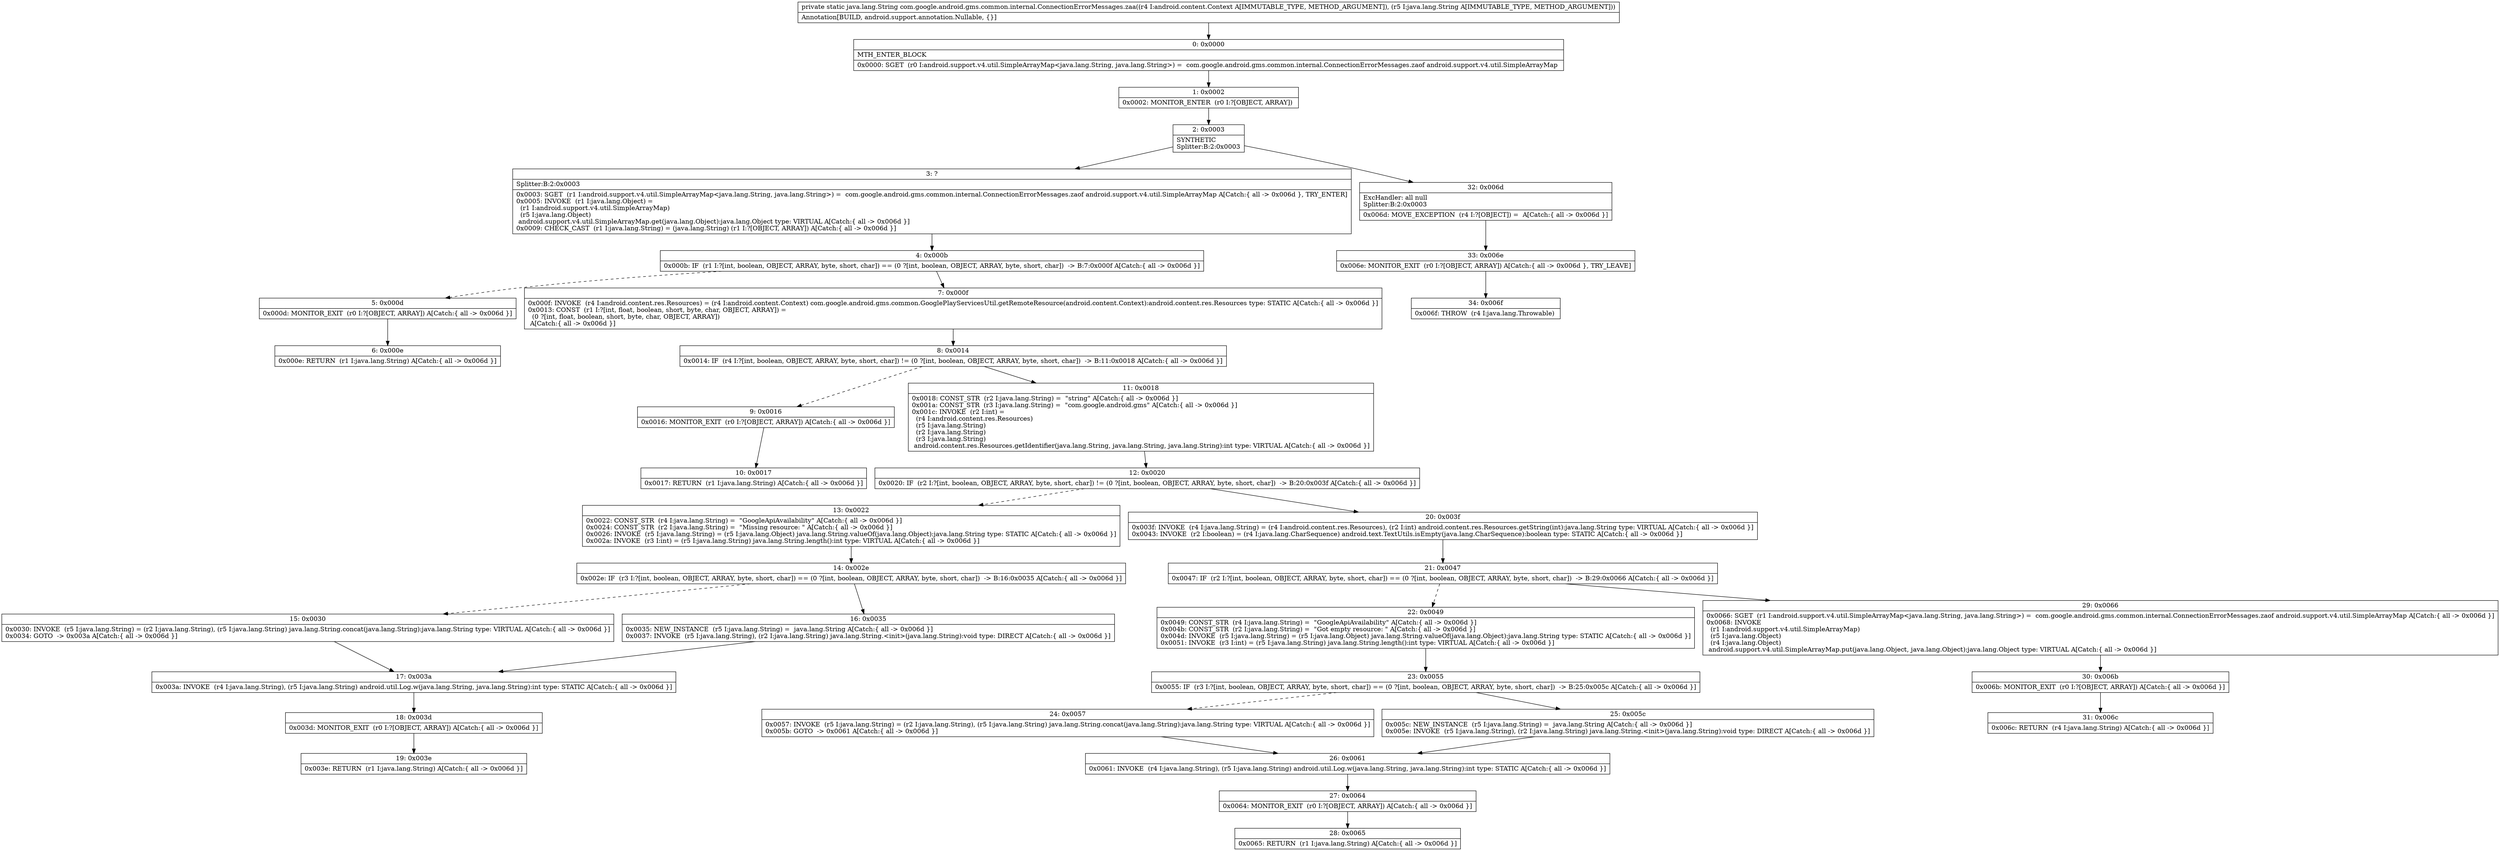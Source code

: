 digraph "CFG forcom.google.android.gms.common.internal.ConnectionErrorMessages.zaa(Landroid\/content\/Context;Ljava\/lang\/String;)Ljava\/lang\/String;" {
Node_0 [shape=record,label="{0\:\ 0x0000|MTH_ENTER_BLOCK\l|0x0000: SGET  (r0 I:android.support.v4.util.SimpleArrayMap\<java.lang.String, java.lang.String\>) =  com.google.android.gms.common.internal.ConnectionErrorMessages.zaof android.support.v4.util.SimpleArrayMap \l}"];
Node_1 [shape=record,label="{1\:\ 0x0002|0x0002: MONITOR_ENTER  (r0 I:?[OBJECT, ARRAY]) \l}"];
Node_2 [shape=record,label="{2\:\ 0x0003|SYNTHETIC\lSplitter:B:2:0x0003\l}"];
Node_3 [shape=record,label="{3\:\ ?|Splitter:B:2:0x0003\l|0x0003: SGET  (r1 I:android.support.v4.util.SimpleArrayMap\<java.lang.String, java.lang.String\>) =  com.google.android.gms.common.internal.ConnectionErrorMessages.zaof android.support.v4.util.SimpleArrayMap A[Catch:\{ all \-\> 0x006d \}, TRY_ENTER]\l0x0005: INVOKE  (r1 I:java.lang.Object) = \l  (r1 I:android.support.v4.util.SimpleArrayMap)\l  (r5 I:java.lang.Object)\l android.support.v4.util.SimpleArrayMap.get(java.lang.Object):java.lang.Object type: VIRTUAL A[Catch:\{ all \-\> 0x006d \}]\l0x0009: CHECK_CAST  (r1 I:java.lang.String) = (java.lang.String) (r1 I:?[OBJECT, ARRAY]) A[Catch:\{ all \-\> 0x006d \}]\l}"];
Node_4 [shape=record,label="{4\:\ 0x000b|0x000b: IF  (r1 I:?[int, boolean, OBJECT, ARRAY, byte, short, char]) == (0 ?[int, boolean, OBJECT, ARRAY, byte, short, char])  \-\> B:7:0x000f A[Catch:\{ all \-\> 0x006d \}]\l}"];
Node_5 [shape=record,label="{5\:\ 0x000d|0x000d: MONITOR_EXIT  (r0 I:?[OBJECT, ARRAY]) A[Catch:\{ all \-\> 0x006d \}]\l}"];
Node_6 [shape=record,label="{6\:\ 0x000e|0x000e: RETURN  (r1 I:java.lang.String) A[Catch:\{ all \-\> 0x006d \}]\l}"];
Node_7 [shape=record,label="{7\:\ 0x000f|0x000f: INVOKE  (r4 I:android.content.res.Resources) = (r4 I:android.content.Context) com.google.android.gms.common.GooglePlayServicesUtil.getRemoteResource(android.content.Context):android.content.res.Resources type: STATIC A[Catch:\{ all \-\> 0x006d \}]\l0x0013: CONST  (r1 I:?[int, float, boolean, short, byte, char, OBJECT, ARRAY]) = \l  (0 ?[int, float, boolean, short, byte, char, OBJECT, ARRAY])\l A[Catch:\{ all \-\> 0x006d \}]\l}"];
Node_8 [shape=record,label="{8\:\ 0x0014|0x0014: IF  (r4 I:?[int, boolean, OBJECT, ARRAY, byte, short, char]) != (0 ?[int, boolean, OBJECT, ARRAY, byte, short, char])  \-\> B:11:0x0018 A[Catch:\{ all \-\> 0x006d \}]\l}"];
Node_9 [shape=record,label="{9\:\ 0x0016|0x0016: MONITOR_EXIT  (r0 I:?[OBJECT, ARRAY]) A[Catch:\{ all \-\> 0x006d \}]\l}"];
Node_10 [shape=record,label="{10\:\ 0x0017|0x0017: RETURN  (r1 I:java.lang.String) A[Catch:\{ all \-\> 0x006d \}]\l}"];
Node_11 [shape=record,label="{11\:\ 0x0018|0x0018: CONST_STR  (r2 I:java.lang.String) =  \"string\" A[Catch:\{ all \-\> 0x006d \}]\l0x001a: CONST_STR  (r3 I:java.lang.String) =  \"com.google.android.gms\" A[Catch:\{ all \-\> 0x006d \}]\l0x001c: INVOKE  (r2 I:int) = \l  (r4 I:android.content.res.Resources)\l  (r5 I:java.lang.String)\l  (r2 I:java.lang.String)\l  (r3 I:java.lang.String)\l android.content.res.Resources.getIdentifier(java.lang.String, java.lang.String, java.lang.String):int type: VIRTUAL A[Catch:\{ all \-\> 0x006d \}]\l}"];
Node_12 [shape=record,label="{12\:\ 0x0020|0x0020: IF  (r2 I:?[int, boolean, OBJECT, ARRAY, byte, short, char]) != (0 ?[int, boolean, OBJECT, ARRAY, byte, short, char])  \-\> B:20:0x003f A[Catch:\{ all \-\> 0x006d \}]\l}"];
Node_13 [shape=record,label="{13\:\ 0x0022|0x0022: CONST_STR  (r4 I:java.lang.String) =  \"GoogleApiAvailability\" A[Catch:\{ all \-\> 0x006d \}]\l0x0024: CONST_STR  (r2 I:java.lang.String) =  \"Missing resource: \" A[Catch:\{ all \-\> 0x006d \}]\l0x0026: INVOKE  (r5 I:java.lang.String) = (r5 I:java.lang.Object) java.lang.String.valueOf(java.lang.Object):java.lang.String type: STATIC A[Catch:\{ all \-\> 0x006d \}]\l0x002a: INVOKE  (r3 I:int) = (r5 I:java.lang.String) java.lang.String.length():int type: VIRTUAL A[Catch:\{ all \-\> 0x006d \}]\l}"];
Node_14 [shape=record,label="{14\:\ 0x002e|0x002e: IF  (r3 I:?[int, boolean, OBJECT, ARRAY, byte, short, char]) == (0 ?[int, boolean, OBJECT, ARRAY, byte, short, char])  \-\> B:16:0x0035 A[Catch:\{ all \-\> 0x006d \}]\l}"];
Node_15 [shape=record,label="{15\:\ 0x0030|0x0030: INVOKE  (r5 I:java.lang.String) = (r2 I:java.lang.String), (r5 I:java.lang.String) java.lang.String.concat(java.lang.String):java.lang.String type: VIRTUAL A[Catch:\{ all \-\> 0x006d \}]\l0x0034: GOTO  \-\> 0x003a A[Catch:\{ all \-\> 0x006d \}]\l}"];
Node_16 [shape=record,label="{16\:\ 0x0035|0x0035: NEW_INSTANCE  (r5 I:java.lang.String) =  java.lang.String A[Catch:\{ all \-\> 0x006d \}]\l0x0037: INVOKE  (r5 I:java.lang.String), (r2 I:java.lang.String) java.lang.String.\<init\>(java.lang.String):void type: DIRECT A[Catch:\{ all \-\> 0x006d \}]\l}"];
Node_17 [shape=record,label="{17\:\ 0x003a|0x003a: INVOKE  (r4 I:java.lang.String), (r5 I:java.lang.String) android.util.Log.w(java.lang.String, java.lang.String):int type: STATIC A[Catch:\{ all \-\> 0x006d \}]\l}"];
Node_18 [shape=record,label="{18\:\ 0x003d|0x003d: MONITOR_EXIT  (r0 I:?[OBJECT, ARRAY]) A[Catch:\{ all \-\> 0x006d \}]\l}"];
Node_19 [shape=record,label="{19\:\ 0x003e|0x003e: RETURN  (r1 I:java.lang.String) A[Catch:\{ all \-\> 0x006d \}]\l}"];
Node_20 [shape=record,label="{20\:\ 0x003f|0x003f: INVOKE  (r4 I:java.lang.String) = (r4 I:android.content.res.Resources), (r2 I:int) android.content.res.Resources.getString(int):java.lang.String type: VIRTUAL A[Catch:\{ all \-\> 0x006d \}]\l0x0043: INVOKE  (r2 I:boolean) = (r4 I:java.lang.CharSequence) android.text.TextUtils.isEmpty(java.lang.CharSequence):boolean type: STATIC A[Catch:\{ all \-\> 0x006d \}]\l}"];
Node_21 [shape=record,label="{21\:\ 0x0047|0x0047: IF  (r2 I:?[int, boolean, OBJECT, ARRAY, byte, short, char]) == (0 ?[int, boolean, OBJECT, ARRAY, byte, short, char])  \-\> B:29:0x0066 A[Catch:\{ all \-\> 0x006d \}]\l}"];
Node_22 [shape=record,label="{22\:\ 0x0049|0x0049: CONST_STR  (r4 I:java.lang.String) =  \"GoogleApiAvailability\" A[Catch:\{ all \-\> 0x006d \}]\l0x004b: CONST_STR  (r2 I:java.lang.String) =  \"Got empty resource: \" A[Catch:\{ all \-\> 0x006d \}]\l0x004d: INVOKE  (r5 I:java.lang.String) = (r5 I:java.lang.Object) java.lang.String.valueOf(java.lang.Object):java.lang.String type: STATIC A[Catch:\{ all \-\> 0x006d \}]\l0x0051: INVOKE  (r3 I:int) = (r5 I:java.lang.String) java.lang.String.length():int type: VIRTUAL A[Catch:\{ all \-\> 0x006d \}]\l}"];
Node_23 [shape=record,label="{23\:\ 0x0055|0x0055: IF  (r3 I:?[int, boolean, OBJECT, ARRAY, byte, short, char]) == (0 ?[int, boolean, OBJECT, ARRAY, byte, short, char])  \-\> B:25:0x005c A[Catch:\{ all \-\> 0x006d \}]\l}"];
Node_24 [shape=record,label="{24\:\ 0x0057|0x0057: INVOKE  (r5 I:java.lang.String) = (r2 I:java.lang.String), (r5 I:java.lang.String) java.lang.String.concat(java.lang.String):java.lang.String type: VIRTUAL A[Catch:\{ all \-\> 0x006d \}]\l0x005b: GOTO  \-\> 0x0061 A[Catch:\{ all \-\> 0x006d \}]\l}"];
Node_25 [shape=record,label="{25\:\ 0x005c|0x005c: NEW_INSTANCE  (r5 I:java.lang.String) =  java.lang.String A[Catch:\{ all \-\> 0x006d \}]\l0x005e: INVOKE  (r5 I:java.lang.String), (r2 I:java.lang.String) java.lang.String.\<init\>(java.lang.String):void type: DIRECT A[Catch:\{ all \-\> 0x006d \}]\l}"];
Node_26 [shape=record,label="{26\:\ 0x0061|0x0061: INVOKE  (r4 I:java.lang.String), (r5 I:java.lang.String) android.util.Log.w(java.lang.String, java.lang.String):int type: STATIC A[Catch:\{ all \-\> 0x006d \}]\l}"];
Node_27 [shape=record,label="{27\:\ 0x0064|0x0064: MONITOR_EXIT  (r0 I:?[OBJECT, ARRAY]) A[Catch:\{ all \-\> 0x006d \}]\l}"];
Node_28 [shape=record,label="{28\:\ 0x0065|0x0065: RETURN  (r1 I:java.lang.String) A[Catch:\{ all \-\> 0x006d \}]\l}"];
Node_29 [shape=record,label="{29\:\ 0x0066|0x0066: SGET  (r1 I:android.support.v4.util.SimpleArrayMap\<java.lang.String, java.lang.String\>) =  com.google.android.gms.common.internal.ConnectionErrorMessages.zaof android.support.v4.util.SimpleArrayMap A[Catch:\{ all \-\> 0x006d \}]\l0x0068: INVOKE  \l  (r1 I:android.support.v4.util.SimpleArrayMap)\l  (r5 I:java.lang.Object)\l  (r4 I:java.lang.Object)\l android.support.v4.util.SimpleArrayMap.put(java.lang.Object, java.lang.Object):java.lang.Object type: VIRTUAL A[Catch:\{ all \-\> 0x006d \}]\l}"];
Node_30 [shape=record,label="{30\:\ 0x006b|0x006b: MONITOR_EXIT  (r0 I:?[OBJECT, ARRAY]) A[Catch:\{ all \-\> 0x006d \}]\l}"];
Node_31 [shape=record,label="{31\:\ 0x006c|0x006c: RETURN  (r4 I:java.lang.String) A[Catch:\{ all \-\> 0x006d \}]\l}"];
Node_32 [shape=record,label="{32\:\ 0x006d|ExcHandler: all null\lSplitter:B:2:0x0003\l|0x006d: MOVE_EXCEPTION  (r4 I:?[OBJECT]) =  A[Catch:\{ all \-\> 0x006d \}]\l}"];
Node_33 [shape=record,label="{33\:\ 0x006e|0x006e: MONITOR_EXIT  (r0 I:?[OBJECT, ARRAY]) A[Catch:\{ all \-\> 0x006d \}, TRY_LEAVE]\l}"];
Node_34 [shape=record,label="{34\:\ 0x006f|0x006f: THROW  (r4 I:java.lang.Throwable) \l}"];
MethodNode[shape=record,label="{private static java.lang.String com.google.android.gms.common.internal.ConnectionErrorMessages.zaa((r4 I:android.content.Context A[IMMUTABLE_TYPE, METHOD_ARGUMENT]), (r5 I:java.lang.String A[IMMUTABLE_TYPE, METHOD_ARGUMENT]))  | Annotation[BUILD, android.support.annotation.Nullable, \{\}]\l}"];
MethodNode -> Node_0;
Node_0 -> Node_1;
Node_1 -> Node_2;
Node_2 -> Node_3;
Node_2 -> Node_32;
Node_3 -> Node_4;
Node_4 -> Node_5[style=dashed];
Node_4 -> Node_7;
Node_5 -> Node_6;
Node_7 -> Node_8;
Node_8 -> Node_9[style=dashed];
Node_8 -> Node_11;
Node_9 -> Node_10;
Node_11 -> Node_12;
Node_12 -> Node_13[style=dashed];
Node_12 -> Node_20;
Node_13 -> Node_14;
Node_14 -> Node_15[style=dashed];
Node_14 -> Node_16;
Node_15 -> Node_17;
Node_16 -> Node_17;
Node_17 -> Node_18;
Node_18 -> Node_19;
Node_20 -> Node_21;
Node_21 -> Node_22[style=dashed];
Node_21 -> Node_29;
Node_22 -> Node_23;
Node_23 -> Node_24[style=dashed];
Node_23 -> Node_25;
Node_24 -> Node_26;
Node_25 -> Node_26;
Node_26 -> Node_27;
Node_27 -> Node_28;
Node_29 -> Node_30;
Node_30 -> Node_31;
Node_32 -> Node_33;
Node_33 -> Node_34;
}

